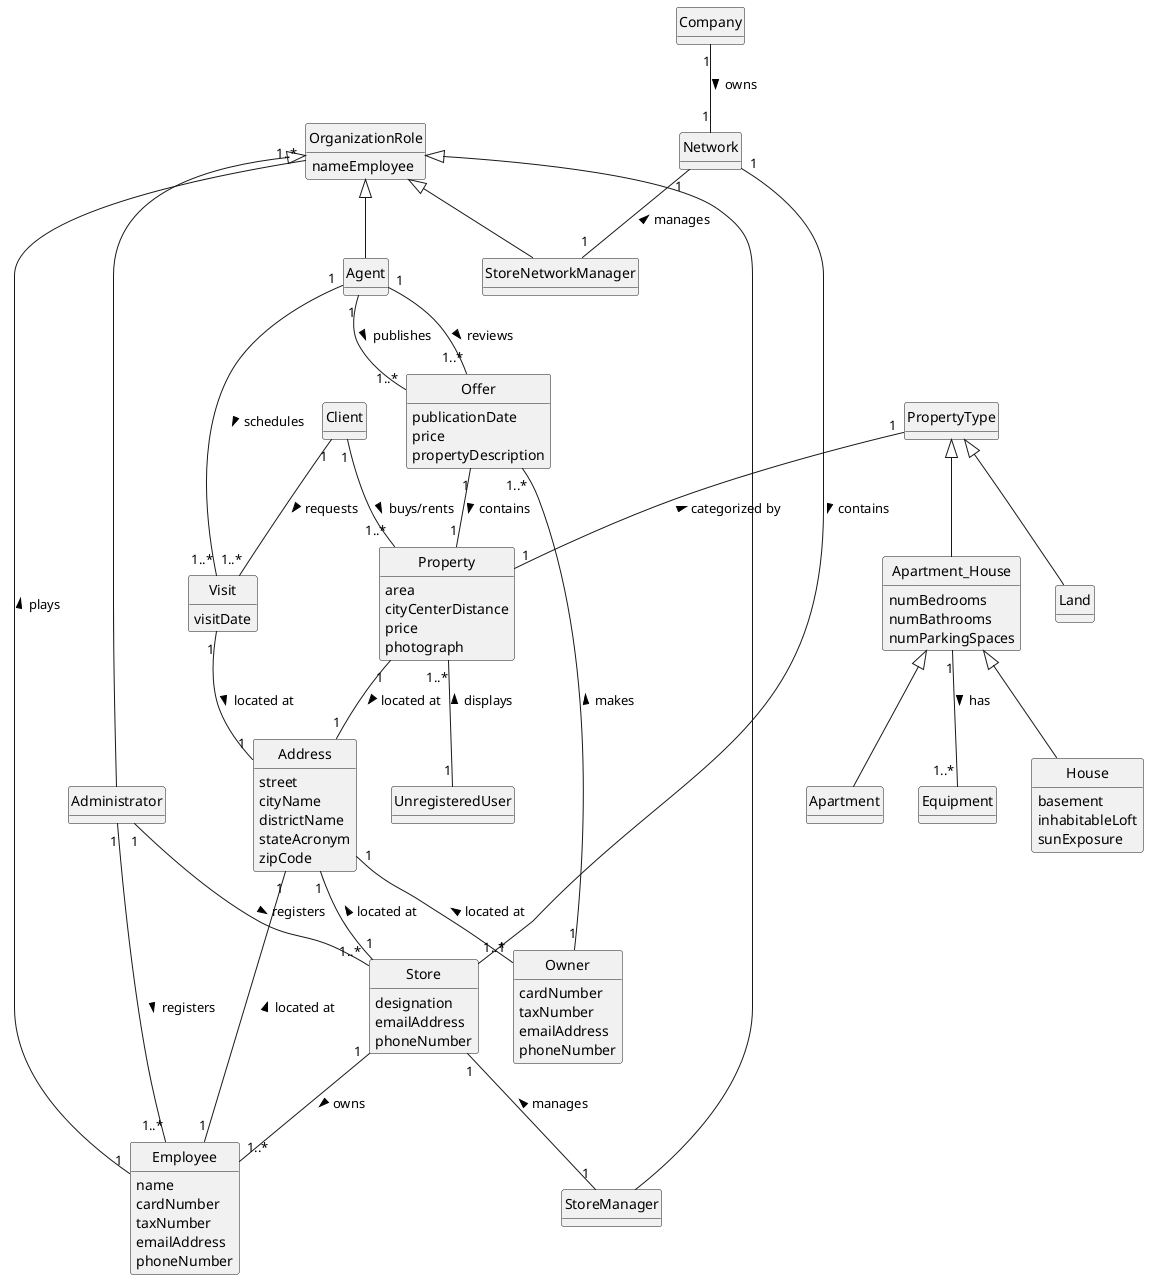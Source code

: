 @startuml
skinparam monochrome true
skinparam packageStyle rectangle
skinparam shadowing false
'skinparam linetype ortho
'left to right direction
skinparam classAttributeIconSize 0
hide circle
hide methods

'title Domain Model

'class Platform {
'  -description
'}

class Company

class Store{
    designation
    emailAddress
    phoneNumber
}

class Administrator

class Agent

class StoreManager

class StoreNetworkManager

class Client

class Owner{
    cardNumber
    taxNumber
    emailAddress
    phoneNumber
}

class House{
    basement
    inhabitableLoft
    sunExposure
}

class Apartment

class Apartment_House{
    numBedrooms
    numBathrooms
    numParkingSpaces
}

class Land

class Network

class Equipment

class Property{
    area
    cityCenterDistance
    price
    photograph
}

class Employee{
    name
    cardNumber
    taxNumber
    emailAddress
    phoneNumber
}

class OrganizationRole{
    nameEmployee
}

class Offer{
    publicationDate
    price
    propertyDescription
}

class UnregisteredUser

class Visit{
    visitDate
}

class Address{
    street
    cityName
    districtName
    stateAcronym
    zipCode
}

class PropertyType

Address "1" -- "1" Employee : located at <
Address "1" -- "1" Owner : located at <
Address "1" -- "1" Store : located at <

Company "1" -- "1" Network : owns >

Network "1" -- "1..*" Store : contains >
Network "1" -- "1" StoreNetworkManager : manages <

Store "1" -- "1" StoreManager : manages <
Store "1" -- "1..*" Employee : owns >

OrganizationRole <|-- Administrator
OrganizationRole <|-- Agent
OrganizationRole <|-- StoreManager
OrganizationRole <|-- StoreNetworkManager

OrganizationRole "1..*" -- "1" Employee : plays <

Administrator "1" -- "1..*" Employee : registers >
Administrator "1" -- "1..*" Store : registers >

Client "1" -- "1..*" Property : buys/rents >
Client "1" -- "1..*" Visit : requests >

Owner "1" -- "1..*" Offer : makes >

Offer "1" -- "1" Property : contains >

Property "1..*" -- "1" UnregisteredUser : displays <
Property "1" -- "1" Address : located at >

Apartment_House "1" -- "1..*" Equipment : has >
Apartment_House <|-- Apartment
Apartment_House <|-- House

Agent "1" -- "1..*" Offer : reviews >
Agent "1" -- "1..*" Offer : publishes >
Agent "1" -- "1..*" Visit : schedules >

Visit "1" -- "1" Address : located at >

PropertyType "1" -- "1" Property : categorized by <
PropertyType <|-- Apartment_House
PropertyType <|-- Land

@enduml